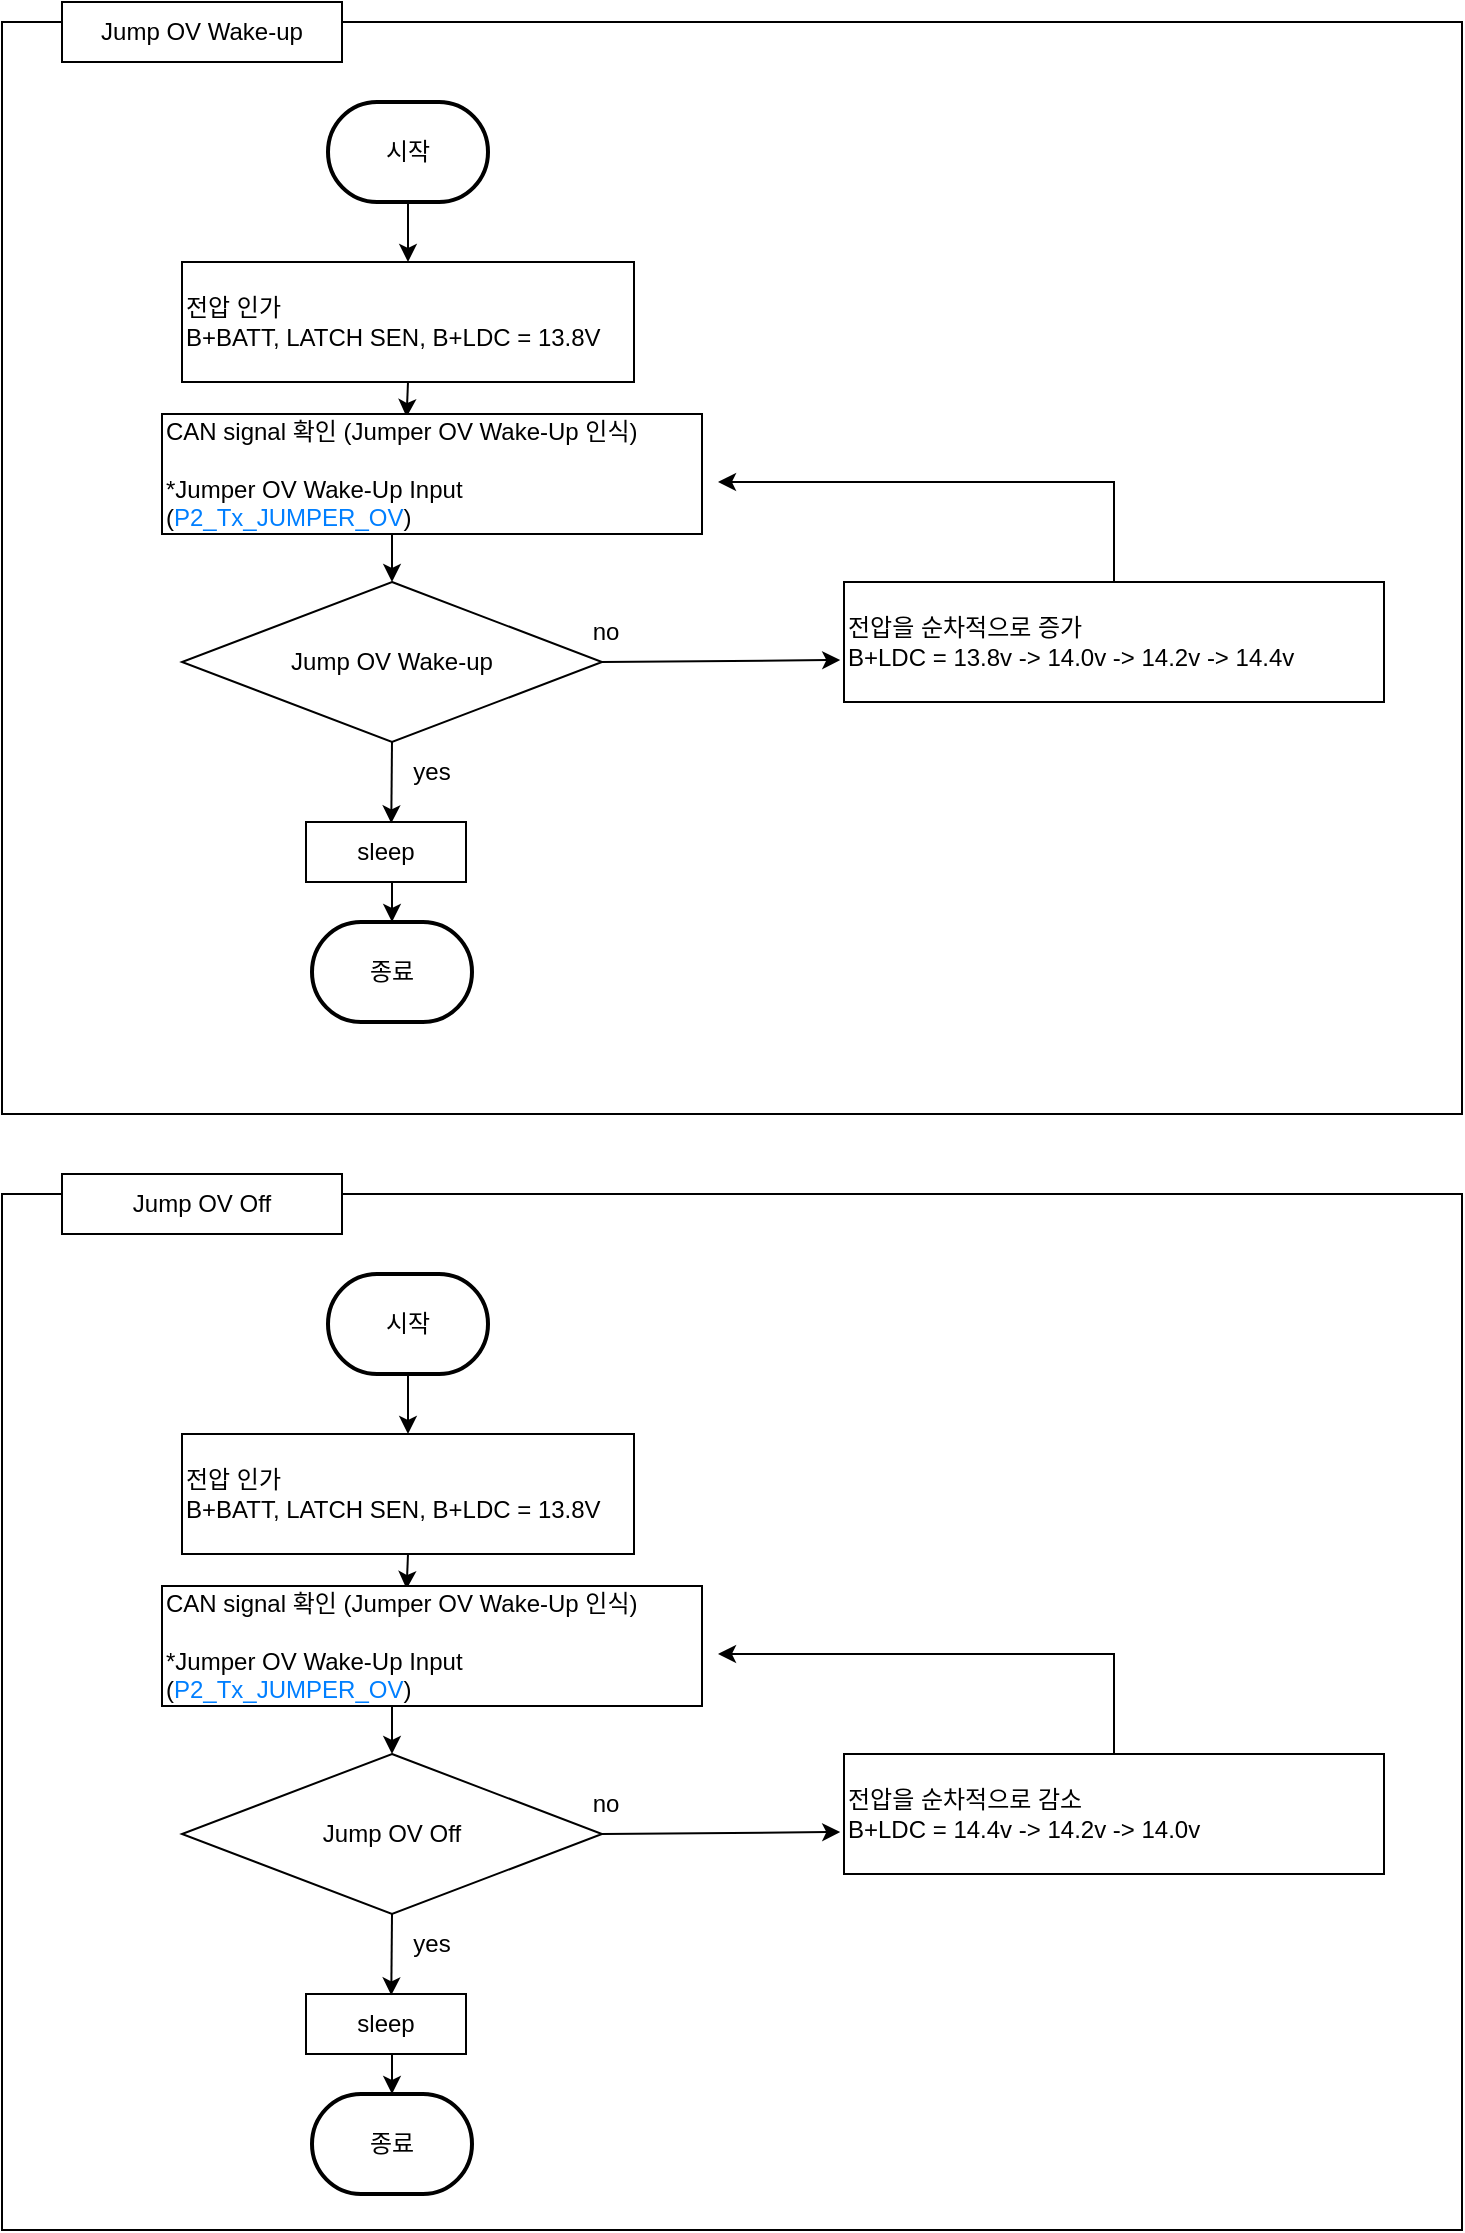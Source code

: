 <mxfile version="22.1.21" type="github">
  <diagram name="페이지-1" id="fEnY4iOkhv4XJhf2eD4B">
    <mxGraphModel dx="1304" dy="-351" grid="1" gridSize="10" guides="1" tooltips="1" connect="1" arrows="1" fold="1" page="1" pageScale="1" pageWidth="827" pageHeight="1169" math="0" shadow="0">
      <root>
        <mxCell id="0" />
        <mxCell id="1" parent="0" />
        <mxCell id="4ckRqdpDPiqs74uObfjG-1" value="" style="rounded=0;whiteSpace=wrap;html=1;" vertex="1" parent="1">
          <mxGeometry x="40" y="1206" width="730" height="546" as="geometry" />
        </mxCell>
        <mxCell id="4ckRqdpDPiqs74uObfjG-2" value="시작" style="strokeWidth=2;html=1;shape=mxgraph.flowchart.terminator;whiteSpace=wrap;" vertex="1" parent="1">
          <mxGeometry x="203" y="1246" width="80" height="50" as="geometry" />
        </mxCell>
        <mxCell id="4ckRqdpDPiqs74uObfjG-3" value="종료" style="strokeWidth=2;html=1;shape=mxgraph.flowchart.terminator;whiteSpace=wrap;" vertex="1" parent="1">
          <mxGeometry x="195" y="1656" width="80" height="50" as="geometry" />
        </mxCell>
        <mxCell id="4ckRqdpDPiqs74uObfjG-4" value="전압 인가&lt;br&gt;B+BATT, LATCH SEN, B+LDC = 13.8V" style="rounded=0;whiteSpace=wrap;html=1;align=left;" vertex="1" parent="1">
          <mxGeometry x="130" y="1326" width="226" height="60" as="geometry" />
        </mxCell>
        <mxCell id="4ckRqdpDPiqs74uObfjG-5" value="Jump OV Wake-up" style="rhombus;whiteSpace=wrap;html=1;" vertex="1" parent="1">
          <mxGeometry x="130" y="1486" width="210" height="80" as="geometry" />
        </mxCell>
        <mxCell id="4ckRqdpDPiqs74uObfjG-6" value="" style="endArrow=classic;html=1;rounded=0;exitX=0.5;exitY=1;exitDx=0;exitDy=0;entryX=0.5;entryY=0;entryDx=0;entryDy=0;" edge="1" parent="1" target="4ckRqdpDPiqs74uObfjG-5">
          <mxGeometry width="50" height="50" relative="1" as="geometry">
            <mxPoint x="235" y="1446" as="sourcePoint" />
            <mxPoint x="441" y="1406" as="targetPoint" />
          </mxGeometry>
        </mxCell>
        <mxCell id="4ckRqdpDPiqs74uObfjG-7" value="" style="endArrow=classic;html=1;rounded=0;exitX=0.5;exitY=1;exitDx=0;exitDy=0;exitPerimeter=0;entryX=0.5;entryY=0;entryDx=0;entryDy=0;" edge="1" parent="1" source="4ckRqdpDPiqs74uObfjG-2" target="4ckRqdpDPiqs74uObfjG-4">
          <mxGeometry width="50" height="50" relative="1" as="geometry">
            <mxPoint x="-31" y="1346" as="sourcePoint" />
            <mxPoint x="19" y="1296" as="targetPoint" />
          </mxGeometry>
        </mxCell>
        <mxCell id="4ckRqdpDPiqs74uObfjG-8" value="" style="endArrow=classic;html=1;rounded=0;exitX=0.5;exitY=1;exitDx=0;exitDy=0;entryX=0.5;entryY=0;entryDx=0;entryDy=0;entryPerimeter=0;" edge="1" parent="1" target="4ckRqdpDPiqs74uObfjG-3">
          <mxGeometry width="50" height="50" relative="1" as="geometry">
            <mxPoint x="235" y="1636" as="sourcePoint" />
            <mxPoint x="21" y="1586" as="targetPoint" />
          </mxGeometry>
        </mxCell>
        <mxCell id="4ckRqdpDPiqs74uObfjG-9" value="전압을 순차적으로 증가&lt;br&gt;B+LDC = 13.8v -&amp;gt; 14.0v -&amp;gt; 14.2v -&amp;gt; 14.4v" style="rounded=0;whiteSpace=wrap;html=1;align=left;" vertex="1" parent="1">
          <mxGeometry x="461" y="1486" width="270" height="60" as="geometry" />
        </mxCell>
        <mxCell id="4ckRqdpDPiqs74uObfjG-10" value="" style="endArrow=classic;html=1;rounded=0;exitX=1;exitY=0.5;exitDx=0;exitDy=0;entryX=-0.007;entryY=0.65;entryDx=0;entryDy=0;entryPerimeter=0;" edge="1" parent="1" source="4ckRqdpDPiqs74uObfjG-5" target="4ckRqdpDPiqs74uObfjG-9">
          <mxGeometry width="50" height="50" relative="1" as="geometry">
            <mxPoint x="471" y="1456" as="sourcePoint" />
            <mxPoint x="521" y="1406" as="targetPoint" />
          </mxGeometry>
        </mxCell>
        <mxCell id="4ckRqdpDPiqs74uObfjG-11" value="Jump OV Wake-up" style="rounded=0;whiteSpace=wrap;html=1;" vertex="1" parent="1">
          <mxGeometry x="70" y="1196" width="140" height="30" as="geometry" />
        </mxCell>
        <mxCell id="4ckRqdpDPiqs74uObfjG-12" value="sleep" style="rounded=0;whiteSpace=wrap;html=1;align=center;" vertex="1" parent="1">
          <mxGeometry x="192" y="1606" width="80" height="30" as="geometry" />
        </mxCell>
        <mxCell id="4ckRqdpDPiqs74uObfjG-13" value="" style="endArrow=classic;html=1;rounded=0;exitX=0.5;exitY=1;exitDx=0;exitDy=0;entryX=0.533;entryY=0.022;entryDx=0;entryDy=0;entryPerimeter=0;" edge="1" parent="1" source="4ckRqdpDPiqs74uObfjG-5" target="4ckRqdpDPiqs74uObfjG-12">
          <mxGeometry width="50" height="50" relative="1" as="geometry">
            <mxPoint x="32" y="1586" as="sourcePoint" />
            <mxPoint x="82" y="1536" as="targetPoint" />
          </mxGeometry>
        </mxCell>
        <mxCell id="4ckRqdpDPiqs74uObfjG-14" value="yes" style="text;html=1;strokeColor=none;fillColor=none;align=center;verticalAlign=middle;whiteSpace=wrap;rounded=0;" vertex="1" parent="1">
          <mxGeometry x="225" y="1566" width="60" height="30" as="geometry" />
        </mxCell>
        <mxCell id="4ckRqdpDPiqs74uObfjG-15" value="no" style="text;html=1;strokeColor=none;fillColor=none;align=center;verticalAlign=middle;whiteSpace=wrap;rounded=0;" vertex="1" parent="1">
          <mxGeometry x="312" y="1496" width="60" height="30" as="geometry" />
        </mxCell>
        <mxCell id="4ckRqdpDPiqs74uObfjG-16" value="" style="endArrow=classic;html=1;rounded=0;exitX=0.5;exitY=0;exitDx=0;exitDy=0;" edge="1" parent="1" source="4ckRqdpDPiqs74uObfjG-9">
          <mxGeometry width="50" height="50" relative="1" as="geometry">
            <mxPoint x="596" y="1486" as="sourcePoint" />
            <mxPoint x="398" y="1436" as="targetPoint" />
            <Array as="points">
              <mxPoint x="596" y="1436" />
            </Array>
          </mxGeometry>
        </mxCell>
        <mxCell id="4ckRqdpDPiqs74uObfjG-17" value="" style="endArrow=classic;html=1;rounded=0;exitX=0.5;exitY=1;exitDx=0;exitDy=0;entryX=0.453;entryY=0.025;entryDx=0;entryDy=0;entryPerimeter=0;" edge="1" parent="1" source="4ckRqdpDPiqs74uObfjG-4" target="4ckRqdpDPiqs74uObfjG-18">
          <mxGeometry width="50" height="50" relative="1" as="geometry">
            <mxPoint x="460" y="1396" as="sourcePoint" />
            <mxPoint x="243.56" y="1405.7" as="targetPoint" />
          </mxGeometry>
        </mxCell>
        <mxCell id="4ckRqdpDPiqs74uObfjG-18" value="CAN signal 확인 (Jumper OV Wake-Up&amp;nbsp;인식)&lt;br&gt;&lt;br&gt;*Jumper OV Wake-Up&amp;nbsp;Input&amp;nbsp;&lt;br&gt;(&lt;font color=&quot;#007fff&quot;&gt;P2_Tx_JUMPER_OV&lt;/font&gt;)" style="rounded=0;whiteSpace=wrap;html=1;align=left;" vertex="1" parent="1">
          <mxGeometry x="120" y="1402" width="270" height="60" as="geometry" />
        </mxCell>
        <mxCell id="4ckRqdpDPiqs74uObfjG-19" value="" style="rounded=0;whiteSpace=wrap;html=1;" vertex="1" parent="1">
          <mxGeometry x="40" y="1792" width="730" height="518" as="geometry" />
        </mxCell>
        <mxCell id="4ckRqdpDPiqs74uObfjG-20" value="시작" style="strokeWidth=2;html=1;shape=mxgraph.flowchart.terminator;whiteSpace=wrap;" vertex="1" parent="1">
          <mxGeometry x="203" y="1832" width="80" height="50" as="geometry" />
        </mxCell>
        <mxCell id="4ckRqdpDPiqs74uObfjG-21" value="종료" style="strokeWidth=2;html=1;shape=mxgraph.flowchart.terminator;whiteSpace=wrap;" vertex="1" parent="1">
          <mxGeometry x="195" y="2242" width="80" height="50" as="geometry" />
        </mxCell>
        <mxCell id="4ckRqdpDPiqs74uObfjG-22" value="전압 인가&lt;br&gt;B+BATT, LATCH SEN, B+LDC = 13.8V" style="rounded=0;whiteSpace=wrap;html=1;align=left;" vertex="1" parent="1">
          <mxGeometry x="130" y="1912" width="226" height="60" as="geometry" />
        </mxCell>
        <mxCell id="4ckRqdpDPiqs74uObfjG-23" value="Jump OV Off" style="rhombus;whiteSpace=wrap;html=1;" vertex="1" parent="1">
          <mxGeometry x="130" y="2072" width="210" height="80" as="geometry" />
        </mxCell>
        <mxCell id="4ckRqdpDPiqs74uObfjG-24" value="" style="endArrow=classic;html=1;rounded=0;exitX=0.5;exitY=1;exitDx=0;exitDy=0;entryX=0.5;entryY=0;entryDx=0;entryDy=0;" edge="1" parent="1" target="4ckRqdpDPiqs74uObfjG-23">
          <mxGeometry width="50" height="50" relative="1" as="geometry">
            <mxPoint x="235" y="2032" as="sourcePoint" />
            <mxPoint x="441" y="1992" as="targetPoint" />
          </mxGeometry>
        </mxCell>
        <mxCell id="4ckRqdpDPiqs74uObfjG-25" value="" style="endArrow=classic;html=1;rounded=0;exitX=0.5;exitY=1;exitDx=0;exitDy=0;exitPerimeter=0;entryX=0.5;entryY=0;entryDx=0;entryDy=0;" edge="1" parent="1" source="4ckRqdpDPiqs74uObfjG-20" target="4ckRqdpDPiqs74uObfjG-22">
          <mxGeometry width="50" height="50" relative="1" as="geometry">
            <mxPoint x="-31" y="1932" as="sourcePoint" />
            <mxPoint x="19" y="1882" as="targetPoint" />
          </mxGeometry>
        </mxCell>
        <mxCell id="4ckRqdpDPiqs74uObfjG-26" value="" style="endArrow=classic;html=1;rounded=0;exitX=0.5;exitY=1;exitDx=0;exitDy=0;entryX=0.5;entryY=0;entryDx=0;entryDy=0;entryPerimeter=0;" edge="1" parent="1" target="4ckRqdpDPiqs74uObfjG-21">
          <mxGeometry width="50" height="50" relative="1" as="geometry">
            <mxPoint x="235" y="2222" as="sourcePoint" />
            <mxPoint x="21" y="2172" as="targetPoint" />
          </mxGeometry>
        </mxCell>
        <mxCell id="4ckRqdpDPiqs74uObfjG-27" value="전압을 순차적으로 감소&lt;br style=&quot;border-color: var(--border-color);&quot;&gt;B+LDC = 14.4v -&amp;gt; 14.2v -&amp;gt; 14.0v" style="rounded=0;whiteSpace=wrap;html=1;align=left;" vertex="1" parent="1">
          <mxGeometry x="461" y="2072" width="270" height="60" as="geometry" />
        </mxCell>
        <mxCell id="4ckRqdpDPiqs74uObfjG-28" value="" style="endArrow=classic;html=1;rounded=0;exitX=1;exitY=0.5;exitDx=0;exitDy=0;entryX=-0.007;entryY=0.65;entryDx=0;entryDy=0;entryPerimeter=0;" edge="1" parent="1" source="4ckRqdpDPiqs74uObfjG-23" target="4ckRqdpDPiqs74uObfjG-27">
          <mxGeometry width="50" height="50" relative="1" as="geometry">
            <mxPoint x="471" y="2042" as="sourcePoint" />
            <mxPoint x="521" y="1992" as="targetPoint" />
          </mxGeometry>
        </mxCell>
        <mxCell id="4ckRqdpDPiqs74uObfjG-29" value="Jump OV Off" style="rounded=0;whiteSpace=wrap;html=1;" vertex="1" parent="1">
          <mxGeometry x="70" y="1782" width="140" height="30" as="geometry" />
        </mxCell>
        <mxCell id="4ckRqdpDPiqs74uObfjG-30" value="sleep" style="rounded=0;whiteSpace=wrap;html=1;align=center;" vertex="1" parent="1">
          <mxGeometry x="192" y="2192" width="80" height="30" as="geometry" />
        </mxCell>
        <mxCell id="4ckRqdpDPiqs74uObfjG-31" value="" style="endArrow=classic;html=1;rounded=0;exitX=0.5;exitY=1;exitDx=0;exitDy=0;entryX=0.533;entryY=0.022;entryDx=0;entryDy=0;entryPerimeter=0;" edge="1" parent="1" source="4ckRqdpDPiqs74uObfjG-23" target="4ckRqdpDPiqs74uObfjG-30">
          <mxGeometry width="50" height="50" relative="1" as="geometry">
            <mxPoint x="32" y="2172" as="sourcePoint" />
            <mxPoint x="82" y="2122" as="targetPoint" />
          </mxGeometry>
        </mxCell>
        <mxCell id="4ckRqdpDPiqs74uObfjG-32" value="yes" style="text;html=1;strokeColor=none;fillColor=none;align=center;verticalAlign=middle;whiteSpace=wrap;rounded=0;" vertex="1" parent="1">
          <mxGeometry x="225" y="2152" width="60" height="30" as="geometry" />
        </mxCell>
        <mxCell id="4ckRqdpDPiqs74uObfjG-33" value="no" style="text;html=1;strokeColor=none;fillColor=none;align=center;verticalAlign=middle;whiteSpace=wrap;rounded=0;" vertex="1" parent="1">
          <mxGeometry x="312" y="2082" width="60" height="30" as="geometry" />
        </mxCell>
        <mxCell id="4ckRqdpDPiqs74uObfjG-34" value="" style="endArrow=classic;html=1;rounded=0;exitX=0.5;exitY=0;exitDx=0;exitDy=0;" edge="1" parent="1" source="4ckRqdpDPiqs74uObfjG-27">
          <mxGeometry width="50" height="50" relative="1" as="geometry">
            <mxPoint x="596" y="2072" as="sourcePoint" />
            <mxPoint x="398" y="2022" as="targetPoint" />
            <Array as="points">
              <mxPoint x="596" y="2022" />
            </Array>
          </mxGeometry>
        </mxCell>
        <mxCell id="4ckRqdpDPiqs74uObfjG-35" value="" style="endArrow=classic;html=1;rounded=0;exitX=0.5;exitY=1;exitDx=0;exitDy=0;entryX=0.453;entryY=0.025;entryDx=0;entryDy=0;entryPerimeter=0;" edge="1" parent="1" source="4ckRqdpDPiqs74uObfjG-22" target="4ckRqdpDPiqs74uObfjG-36">
          <mxGeometry width="50" height="50" relative="1" as="geometry">
            <mxPoint x="460" y="1982" as="sourcePoint" />
            <mxPoint x="243.56" y="1991.7" as="targetPoint" />
          </mxGeometry>
        </mxCell>
        <mxCell id="4ckRqdpDPiqs74uObfjG-36" value="CAN signal 확인 (Jumper OV Wake-Up&amp;nbsp;인식)&lt;br style=&quot;border-color: var(--border-color);&quot;&gt;&lt;br style=&quot;border-color: var(--border-color);&quot;&gt;*Jumper OV Wake-Up&amp;nbsp;Input&amp;nbsp;&lt;br style=&quot;border-color: var(--border-color);&quot;&gt;(&lt;font style=&quot;border-color: var(--border-color);&quot; color=&quot;#007fff&quot;&gt;P2_Tx_JUMPER_OV&lt;/font&gt;)" style="rounded=0;whiteSpace=wrap;html=1;align=left;" vertex="1" parent="1">
          <mxGeometry x="120" y="1988" width="270" height="60" as="geometry" />
        </mxCell>
      </root>
    </mxGraphModel>
  </diagram>
</mxfile>
